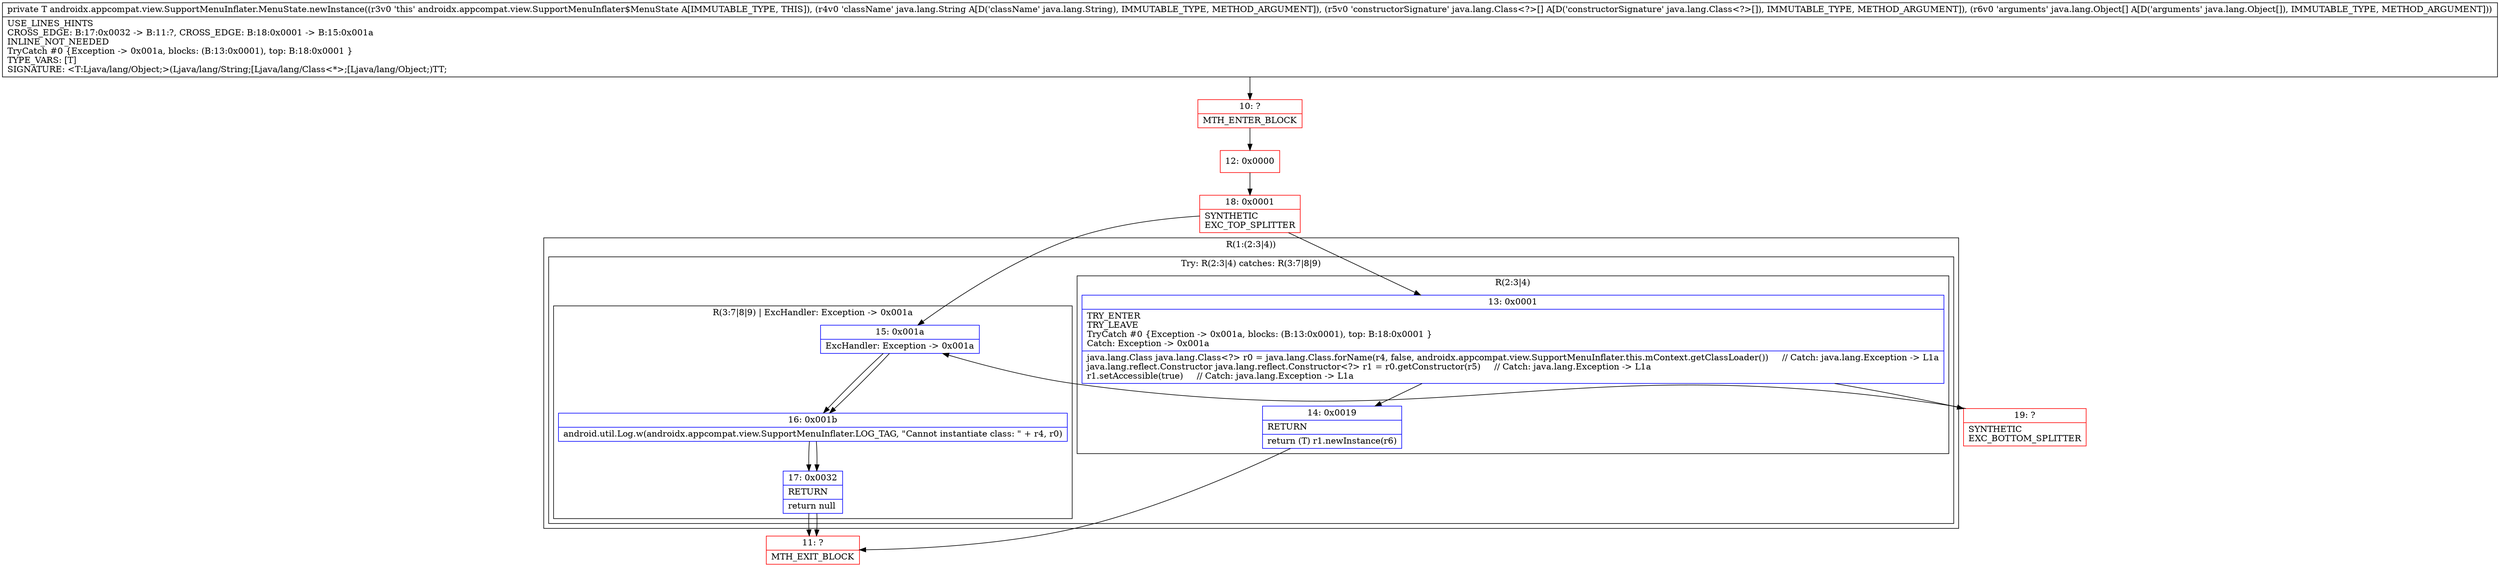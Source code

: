 digraph "CFG forandroidx.appcompat.view.SupportMenuInflater.MenuState.newInstance(Ljava\/lang\/String;[Ljava\/lang\/Class;[Ljava\/lang\/Object;)Ljava\/lang\/Object;" {
subgraph cluster_Region_834999582 {
label = "R(1:(2:3|4))";
node [shape=record,color=blue];
subgraph cluster_TryCatchRegion_1123490023 {
label = "Try: R(2:3|4) catches: R(3:7|8|9)";
node [shape=record,color=blue];
subgraph cluster_Region_1321409502 {
label = "R(2:3|4)";
node [shape=record,color=blue];
Node_13 [shape=record,label="{13\:\ 0x0001|TRY_ENTER\lTRY_LEAVE\lTryCatch #0 \{Exception \-\> 0x001a, blocks: (B:13:0x0001), top: B:18:0x0001 \}\lCatch: Exception \-\> 0x001a\l|java.lang.Class java.lang.Class\<?\> r0 = java.lang.Class.forName(r4, false, androidx.appcompat.view.SupportMenuInflater.this.mContext.getClassLoader())     \/\/ Catch: java.lang.Exception \-\> L1a\ljava.lang.reflect.Constructor java.lang.reflect.Constructor\<?\> r1 = r0.getConstructor(r5)     \/\/ Catch: java.lang.Exception \-\> L1a\lr1.setAccessible(true)     \/\/ Catch: java.lang.Exception \-\> L1a\l}"];
Node_14 [shape=record,label="{14\:\ 0x0019|RETURN\l|return (T) r1.newInstance(r6)\l}"];
}
subgraph cluster_Region_620416895 {
label = "R(3:7|8|9) | ExcHandler: Exception \-\> 0x001a\l";
node [shape=record,color=blue];
Node_15 [shape=record,label="{15\:\ 0x001a|ExcHandler: Exception \-\> 0x001a\l}"];
Node_16 [shape=record,label="{16\:\ 0x001b|android.util.Log.w(androidx.appcompat.view.SupportMenuInflater.LOG_TAG, \"Cannot instantiate class: \" + r4, r0)\l}"];
Node_17 [shape=record,label="{17\:\ 0x0032|RETURN\l|return null\l}"];
}
}
}
subgraph cluster_Region_620416895 {
label = "R(3:7|8|9) | ExcHandler: Exception \-\> 0x001a\l";
node [shape=record,color=blue];
Node_15 [shape=record,label="{15\:\ 0x001a|ExcHandler: Exception \-\> 0x001a\l}"];
Node_16 [shape=record,label="{16\:\ 0x001b|android.util.Log.w(androidx.appcompat.view.SupportMenuInflater.LOG_TAG, \"Cannot instantiate class: \" + r4, r0)\l}"];
Node_17 [shape=record,label="{17\:\ 0x0032|RETURN\l|return null\l}"];
}
Node_10 [shape=record,color=red,label="{10\:\ ?|MTH_ENTER_BLOCK\l}"];
Node_12 [shape=record,color=red,label="{12\:\ 0x0000}"];
Node_18 [shape=record,color=red,label="{18\:\ 0x0001|SYNTHETIC\lEXC_TOP_SPLITTER\l}"];
Node_11 [shape=record,color=red,label="{11\:\ ?|MTH_EXIT_BLOCK\l}"];
Node_19 [shape=record,color=red,label="{19\:\ ?|SYNTHETIC\lEXC_BOTTOM_SPLITTER\l}"];
MethodNode[shape=record,label="{private T androidx.appcompat.view.SupportMenuInflater.MenuState.newInstance((r3v0 'this' androidx.appcompat.view.SupportMenuInflater$MenuState A[IMMUTABLE_TYPE, THIS]), (r4v0 'className' java.lang.String A[D('className' java.lang.String), IMMUTABLE_TYPE, METHOD_ARGUMENT]), (r5v0 'constructorSignature' java.lang.Class\<?\>[] A[D('constructorSignature' java.lang.Class\<?\>[]), IMMUTABLE_TYPE, METHOD_ARGUMENT]), (r6v0 'arguments' java.lang.Object[] A[D('arguments' java.lang.Object[]), IMMUTABLE_TYPE, METHOD_ARGUMENT]))  | USE_LINES_HINTS\lCROSS_EDGE: B:17:0x0032 \-\> B:11:?, CROSS_EDGE: B:18:0x0001 \-\> B:15:0x001a\lINLINE_NOT_NEEDED\lTryCatch #0 \{Exception \-\> 0x001a, blocks: (B:13:0x0001), top: B:18:0x0001 \}\lTYPE_VARS: [T]\lSIGNATURE: \<T:Ljava\/lang\/Object;\>(Ljava\/lang\/String;[Ljava\/lang\/Class\<*\>;[Ljava\/lang\/Object;)TT;\l}"];
MethodNode -> Node_10;Node_13 -> Node_14;
Node_13 -> Node_19;
Node_14 -> Node_11;
Node_15 -> Node_16;
Node_16 -> Node_17;
Node_17 -> Node_11;
Node_15 -> Node_16;
Node_16 -> Node_17;
Node_17 -> Node_11;
Node_10 -> Node_12;
Node_12 -> Node_18;
Node_18 -> Node_13;
Node_18 -> Node_15;
Node_19 -> Node_15;
}

